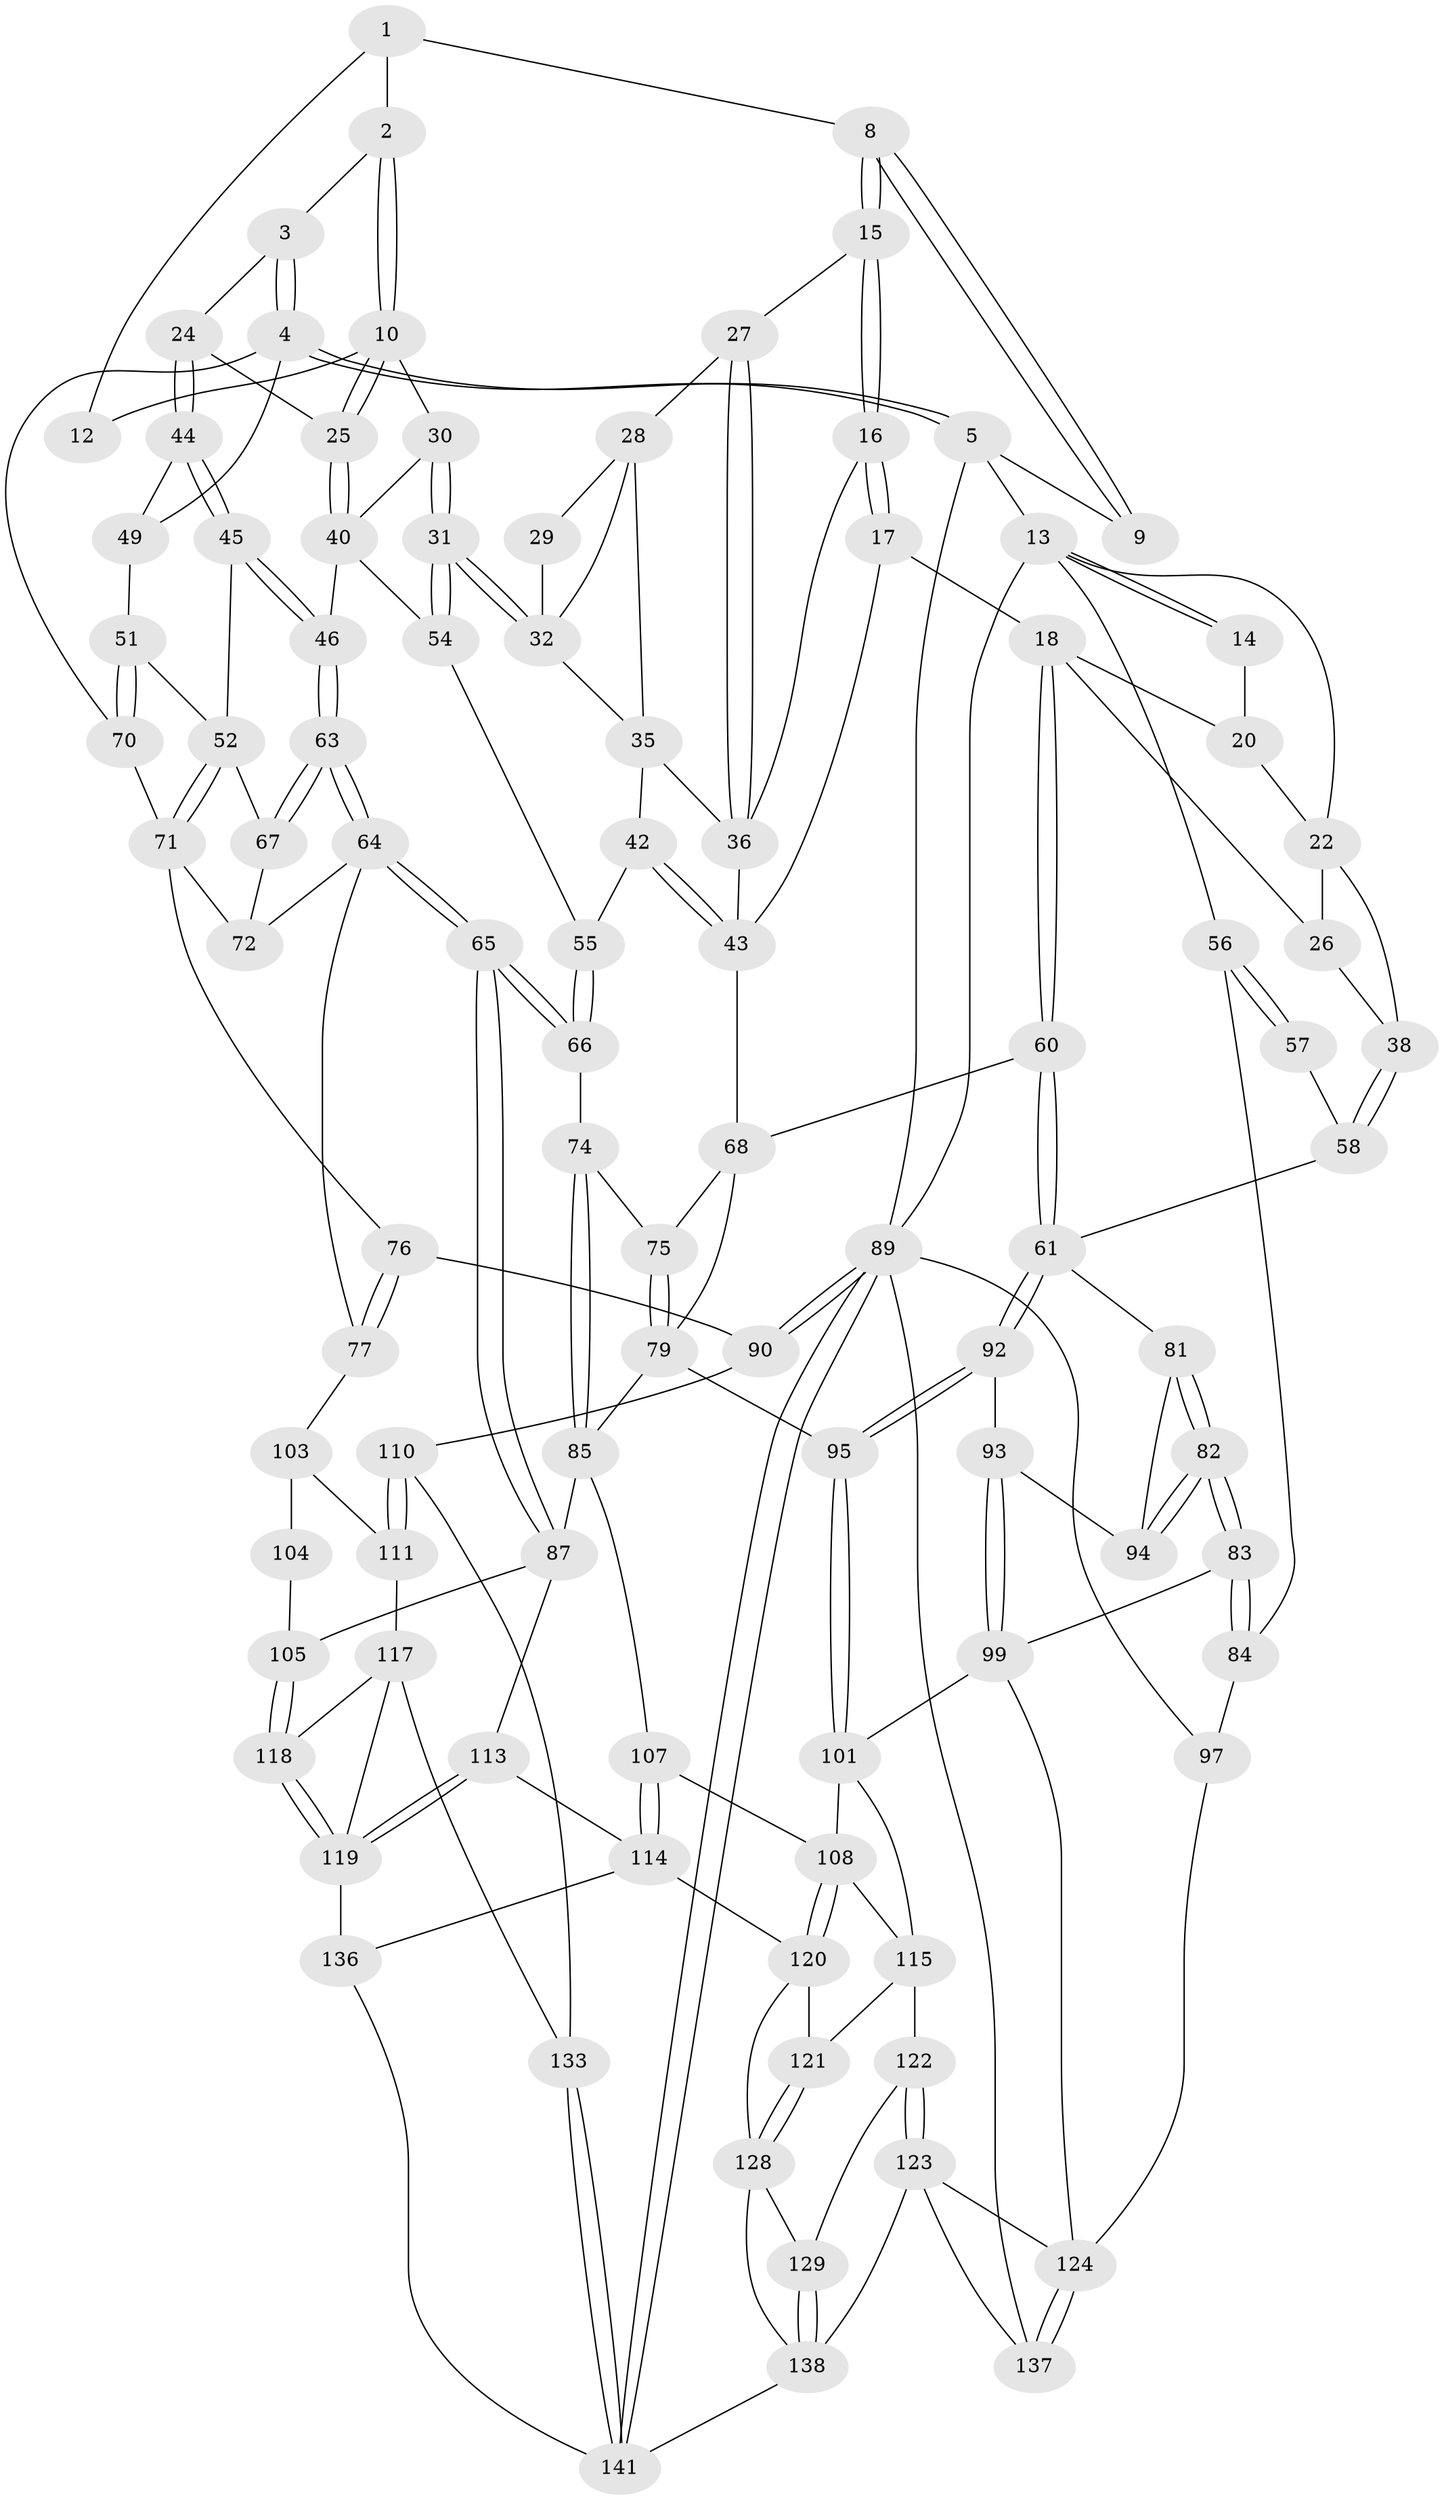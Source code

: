 // Generated by graph-tools (version 1.1) at 2025/24/03/03/25 07:24:39]
// undirected, 99 vertices, 219 edges
graph export_dot {
graph [start="1"]
  node [color=gray90,style=filled];
  1 [pos="+0.6978582921265161+0",super="+7"];
  2 [pos="+0.7437556487533796+0"];
  3 [pos="+0.858296206135057+0.058191766993276696"];
  4 [pos="+1+0",super="+48"];
  5 [pos="+1+0",super="+6"];
  8 [pos="+0.3786007257380338+0.003392936495103584"];
  9 [pos="+0.31006208866655954+0"];
  10 [pos="+0.738925512561635+0.1143001697554742",super="+11"];
  12 [pos="+0.6075601758952978+0.07463442557277371"];
  13 [pos="+0+0",super="+21"];
  14 [pos="+0.265149334962959+0"];
  15 [pos="+0.3809408983839963+0.025384532700649637"];
  16 [pos="+0.3446179411743203+0.12742246543359587"];
  17 [pos="+0.25084939141530843+0.2102514832105628"];
  18 [pos="+0.22996129429269288+0.2240588121296724",super="+19"];
  20 [pos="+0.17966816992211398+0"];
  22 [pos="+0.02171212529881055+0.10165753029956706",super="+23"];
  24 [pos="+0.8385655803275318+0.15734659372477258"];
  25 [pos="+0.7797174750774687+0.14829635014027265"];
  26 [pos="+0.18262295442717+0.20750859177254624"];
  27 [pos="+0.46752049478448665+0.09764619602922549"];
  28 [pos="+0.4743960077692425+0.10224413598513248",super="+34"];
  29 [pos="+0.5703896904123532+0.09623072440886375"];
  30 [pos="+0.6343017506883969+0.1849253131488864"];
  31 [pos="+0.6020095093529192+0.2152082413200069"];
  32 [pos="+0.5964389344321106+0.21199411416082853",super="+33"];
  35 [pos="+0.4948822385238353+0.18479202198984984",super="+41"];
  36 [pos="+0.4549584554245313+0.1859208239641239",super="+37"];
  38 [pos="+0.08618552794106883+0.21730701703892388",super="+39"];
  40 [pos="+0.7278364304287646+0.23383478489695111",super="+47"];
  42 [pos="+0.4451233553105946+0.2917611698200886"];
  43 [pos="+0.44458310943741514+0.29209513017422933",super="+50"];
  44 [pos="+0.8671807437147726+0.18155985732251556"];
  45 [pos="+0.8592832054556486+0.20323577133854612"];
  46 [pos="+0.7369263048729058+0.3122636537730699"];
  49 [pos="+0.9033972611882778+0.18219617028345889"];
  51 [pos="+0.9338023748571902+0.3075923906260622"];
  52 [pos="+0.9209560931990771+0.32079403190491657",super="+53"];
  54 [pos="+0.6009212801520024+0.24925984004628782"];
  55 [pos="+0.5907850917621371+0.26597445398858355"];
  56 [pos="+0+0.26652806445189775",super="+80"];
  57 [pos="+0.047587274652364085+0.2273301177178666",super="+59"];
  58 [pos="+0.0678496650286961+0.3700794996779063"];
  60 [pos="+0.24088359834800455+0.36879899374515474"];
  61 [pos="+0.20743112006081468+0.41197565071747366",super="+62"];
  63 [pos="+0.7509478984580814+0.3915554434345775"];
  64 [pos="+0.7276393459677041+0.4523634070112129",super="+78"];
  65 [pos="+0.7107187963848629+0.47274620365835285"];
  66 [pos="+0.5993460198238298+0.39233580999818546"];
  67 [pos="+0.7760541672003606+0.37846568915755935"];
  68 [pos="+0.43135493523280294+0.34484085355005056",super="+69"];
  70 [pos="+1+0.24185745095513977"];
  71 [pos="+0.9200481245551073+0.3465693720626895",super="+73"];
  72 [pos="+0.9121409822395524+0.364849766849713"];
  74 [pos="+0.48665545651281505+0.38898626054558766"];
  75 [pos="+0.44219915840264196+0.35903794981539705"];
  76 [pos="+1+0.48139978432419944"];
  77 [pos="+1+0.50467241781152"];
  79 [pos="+0.3954607132429621+0.4880106326045557",super="+86"];
  81 [pos="+0.052547460355711485+0.47391273895715513"];
  82 [pos="+0+0.5944567595587155"];
  83 [pos="+0+0.6222320798540695"];
  84 [pos="+0+0.618542570582362",super="+96"];
  85 [pos="+0.4890386436844532+0.537955572534771",super="+88"];
  87 [pos="+0.7050144969538247+0.5217608948261182",super="+106"];
  89 [pos="+1+1",super="+98"];
  90 [pos="+1+1",super="+91"];
  92 [pos="+0.20942784818652407+0.43722444984728426"];
  93 [pos="+0.16530248015504478+0.5094818603312072"];
  94 [pos="+0.10133229260356438+0.525788358964582"];
  95 [pos="+0.336279982070073+0.5744132114945408"];
  97 [pos="+0+0.8955549812157444",super="+135"];
  99 [pos="+0.15533240086596922+0.6681581328256059",super="+100"];
  101 [pos="+0.3343406308517801+0.5884527487903997",super="+102"];
  103 [pos="+0.9717266114791744+0.5548873878315265",super="+112"];
  104 [pos="+0.8680686056341402+0.6036451867056315"];
  105 [pos="+0.8001360868393238+0.6143536168928033"];
  107 [pos="+0.5135967814769538+0.6125206894473934"];
  108 [pos="+0.4571862573265225+0.7047984188772779",super="+109"];
  110 [pos="+1+0.754632821783574",super="+132"];
  111 [pos="+0.9817942994796338+0.7333696946485475"];
  113 [pos="+0.6543166596431966+0.7348554019579213"];
  114 [pos="+0.6453797151936639+0.7433710196743768",super="+126"];
  115 [pos="+0.34184906418488953+0.7469217867143072",super="+116"];
  117 [pos="+0.9089025898822105+0.7483497415324755",super="+130"];
  118 [pos="+0.8226588968488135+0.6730754968863357"];
  119 [pos="+0.8052654253591558+0.806005583196797",super="+131"];
  120 [pos="+0.45992543966159527+0.7281740420621639",super="+127"];
  121 [pos="+0.350290133359907+0.750001071555373"];
  122 [pos="+0.23793712657198327+0.8414312539124228"];
  123 [pos="+0.18434623955937876+0.8817505616944061",super="+140"];
  124 [pos="+0.1114164187110989+0.8865581676658134",super="+125"];
  128 [pos="+0.3555322015197207+0.8385972993414061",super="+134"];
  129 [pos="+0.2829242708131664+0.8582673138351509"];
  133 [pos="+0.8652549180090192+0.8897285613061867"];
  136 [pos="+0.677669933922251+0.9144634697572854"];
  137 [pos="+0+1"];
  138 [pos="+0.4116544078508776+1",super="+139"];
  141 [pos="+0.8289688143663138+1",super="+142"];
  1 -- 2;
  1 -- 8;
  1 -- 12;
  2 -- 3;
  2 -- 10;
  2 -- 10;
  3 -- 4;
  3 -- 4;
  3 -- 24;
  4 -- 5;
  4 -- 5;
  4 -- 49;
  4 -- 70;
  5 -- 13;
  5 -- 89;
  5 -- 9;
  8 -- 9;
  8 -- 9;
  8 -- 15;
  8 -- 15;
  10 -- 25;
  10 -- 25;
  10 -- 12;
  10 -- 30;
  13 -- 14;
  13 -- 14;
  13 -- 56;
  13 -- 22;
  13 -- 89;
  14 -- 20;
  15 -- 16;
  15 -- 16;
  15 -- 27;
  16 -- 17;
  16 -- 17;
  16 -- 36;
  17 -- 18;
  17 -- 43;
  18 -- 60;
  18 -- 60;
  18 -- 26;
  18 -- 20;
  20 -- 22;
  22 -- 26;
  22 -- 38;
  24 -- 25;
  24 -- 44;
  24 -- 44;
  25 -- 40;
  25 -- 40;
  26 -- 38;
  27 -- 28;
  27 -- 36;
  27 -- 36;
  28 -- 29;
  28 -- 32;
  28 -- 35;
  29 -- 32;
  30 -- 31;
  30 -- 31;
  30 -- 40;
  31 -- 32;
  31 -- 32;
  31 -- 54;
  31 -- 54;
  32 -- 35;
  35 -- 36;
  35 -- 42;
  36 -- 43;
  38 -- 58;
  38 -- 58;
  40 -- 54;
  40 -- 46;
  42 -- 43;
  42 -- 43;
  42 -- 55;
  43 -- 68;
  44 -- 45;
  44 -- 45;
  44 -- 49;
  45 -- 46;
  45 -- 46;
  45 -- 52;
  46 -- 63;
  46 -- 63;
  49 -- 51;
  51 -- 52;
  51 -- 70;
  51 -- 70;
  52 -- 71;
  52 -- 71;
  52 -- 67;
  54 -- 55;
  55 -- 66;
  55 -- 66;
  56 -- 57 [weight=2];
  56 -- 57;
  56 -- 84;
  57 -- 58;
  58 -- 61;
  60 -- 61;
  60 -- 61;
  60 -- 68;
  61 -- 92;
  61 -- 92;
  61 -- 81;
  63 -- 64;
  63 -- 64;
  63 -- 67;
  63 -- 67;
  64 -- 65;
  64 -- 65;
  64 -- 72;
  64 -- 77;
  65 -- 66;
  65 -- 66;
  65 -- 87;
  65 -- 87;
  66 -- 74;
  67 -- 72;
  68 -- 75;
  68 -- 79;
  70 -- 71;
  71 -- 72;
  71 -- 76;
  74 -- 75;
  74 -- 85;
  74 -- 85;
  75 -- 79;
  75 -- 79;
  76 -- 77;
  76 -- 77;
  76 -- 90;
  77 -- 103;
  79 -- 85;
  79 -- 95;
  81 -- 82;
  81 -- 82;
  81 -- 94;
  82 -- 83;
  82 -- 83;
  82 -- 94;
  82 -- 94;
  83 -- 84;
  83 -- 84;
  83 -- 99;
  84 -- 97 [weight=2];
  85 -- 107;
  85 -- 87;
  87 -- 105;
  87 -- 113;
  89 -- 90;
  89 -- 90;
  89 -- 141;
  89 -- 141;
  89 -- 137;
  89 -- 97;
  90 -- 110 [weight=2];
  92 -- 93;
  92 -- 95;
  92 -- 95;
  93 -- 94;
  93 -- 99;
  93 -- 99;
  95 -- 101;
  95 -- 101;
  97 -- 124;
  99 -- 124;
  99 -- 101;
  101 -- 108;
  101 -- 115;
  103 -- 104 [weight=2];
  103 -- 111;
  104 -- 105;
  105 -- 118;
  105 -- 118;
  107 -- 108;
  107 -- 114;
  107 -- 114;
  108 -- 120;
  108 -- 120;
  108 -- 115;
  110 -- 111;
  110 -- 111;
  110 -- 133;
  111 -- 117;
  113 -- 114;
  113 -- 119;
  113 -- 119;
  114 -- 136;
  114 -- 120;
  115 -- 121;
  115 -- 122;
  117 -- 118;
  117 -- 133;
  117 -- 119;
  118 -- 119;
  118 -- 119;
  119 -- 136;
  120 -- 121;
  120 -- 128;
  121 -- 128;
  121 -- 128;
  122 -- 123;
  122 -- 123;
  122 -- 129;
  123 -- 124;
  123 -- 137;
  123 -- 138;
  124 -- 137;
  124 -- 137;
  128 -- 129;
  128 -- 138;
  129 -- 138;
  129 -- 138;
  133 -- 141;
  133 -- 141;
  136 -- 141;
  138 -- 141;
}
